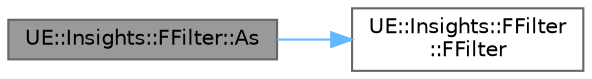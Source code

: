 digraph "UE::Insights::FFilter::As"
{
 // INTERACTIVE_SVG=YES
 // LATEX_PDF_SIZE
  bgcolor="transparent";
  edge [fontname=Helvetica,fontsize=10,labelfontname=Helvetica,labelfontsize=10];
  node [fontname=Helvetica,fontsize=10,shape=box,height=0.2,width=0.4];
  rankdir="LR";
  Node1 [id="Node000001",label="UE::Insights::FFilter::As",height=0.2,width=0.4,color="gray40", fillcolor="grey60", style="filled", fontcolor="black",tooltip=" "];
  Node1 -> Node2 [id="edge1_Node000001_Node000002",color="steelblue1",style="solid",tooltip=" "];
  Node2 [id="Node000002",label="UE::Insights::FFilter\l::FFilter",height=0.2,width=0.4,color="grey40", fillcolor="white", style="filled",URL="$d2/dc9/classUE_1_1Insights_1_1FFilter.html#a52389e91f2d55da1d84d947e79c299b5",tooltip=" "];
}
